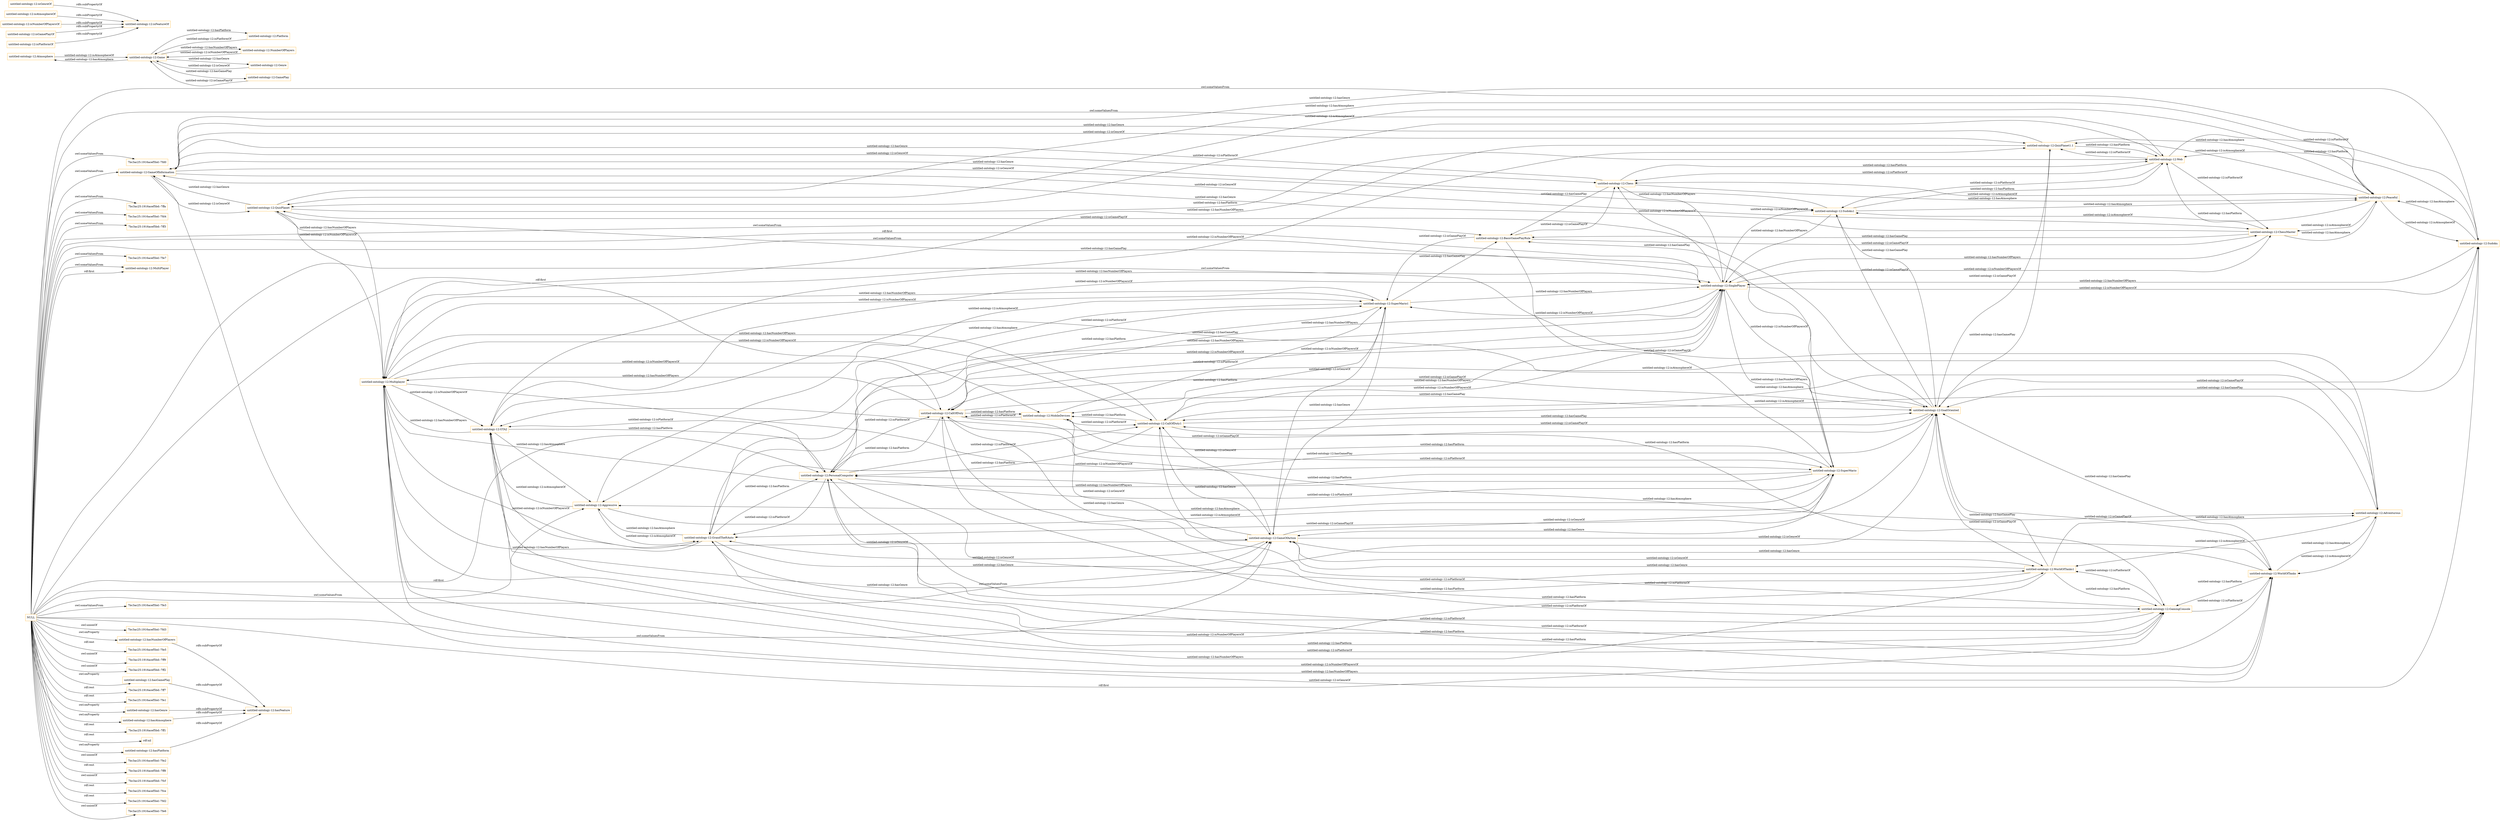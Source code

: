 digraph ar2dtool_diagram { 
rankdir=LR;
size="1501"
node [shape = rectangle, color="orange"]; "untitled-ontology-12:GameOfInformation" "untitled-ontology-12:Peaceful" "untitled-ontology-12:Atmosphere" "7bc3ac25:1916acef5bd:-7fd0" "untitled-ontology-12:BasicGamePlayRule" "7bc3ac25:1916acef5bd:-7ffa" "7bc3ac25:1916acef5bd:-7fd4" "untitled-ontology-12:QuizPlanet" "untitled-ontology-12:Platform" "7bc3ac25:1916acef5bd:-7ff3" "untitled-ontology-12:Web" "untitled-ontology-12:NumberOfPlayers" "untitled-ontology-12:MobileDevices" "untitled-ontology-12:Genre" "untitled-ontology-12:Aggressive" "untitled-ontology-12:Game" "untitled-ontology-12:GamePlay" "7bc3ac25:1916acef5bd:-7fe7" "untitled-ontology-12:MultiPlayer" "untitled-ontology-12:CallOfDuty" "untitled-ontology-12:Sudoku" "untitled-ontology-12:Chess" "untitled-ontology-12:GoalOriented" "untitled-ontology-12:GrandTheftAuto" "untitled-ontology-12:Adventurous" "untitled-ontology-12:GamingConsole" "untitled-ontology-12:SinglePlayer" "7bc3ac25:1916acef5bd:-7fe3" "untitled-ontology-12:GameOfAction" "untitled-ontology-12:PersonalComputer" "untitled-ontology-12:WorldOfTanks" "untitled-ontology-12:SuperMario" ; /*classes style*/
	"NULL" -> "7bc3ac25:1916acef5bd:-7fd3" [ label = "owl:unionOf" ];
	"NULL" -> "untitled-ontology-12:hasPlatform" [ label = "owl:onProperty" ];
	"NULL" -> "7bc3ac25:1916acef5bd:-7fe5" [ label = "rdf:rest" ];
	"NULL" -> "untitled-ontology-12:Adventurous" [ label = "owl:someValuesFrom" ];
	"NULL" -> "7bc3ac25:1916acef5bd:-7ff9" [ label = "owl:unionOf" ];
	"NULL" -> "7bc3ac25:1916acef5bd:-7fd0" [ label = "owl:someValuesFrom" ];
	"NULL" -> "7bc3ac25:1916acef5bd:-7ff2" [ label = "owl:unionOf" ];
	"NULL" -> "untitled-ontology-12:Peaceful" [ label = "owl:someValuesFrom" ];
	"NULL" -> "untitled-ontology-12:MultiPlayer" [ label = "owl:someValuesFrom" ];
	"NULL" -> "untitled-ontology-12:Web" [ label = "owl:someValuesFrom" ];
	"NULL" -> "untitled-ontology-12:MultiPlayer" [ label = "rdf:first" ];
	"NULL" -> "untitled-ontology-12:hasNumberOfPlayers" [ label = "owl:onProperty" ];
	"NULL" -> "7bc3ac25:1916acef5bd:-7ff3" [ label = "owl:someValuesFrom" ];
	"NULL" -> "7bc3ac25:1916acef5bd:-7fd4" [ label = "owl:someValuesFrom" ];
	"NULL" -> "untitled-ontology-12:GameOfInformation" [ label = "owl:someValuesFrom" ];
	"NULL" -> "7bc3ac25:1916acef5bd:-7ff7" [ label = "rdf:rest" ];
	"NULL" -> "untitled-ontology-12:Aggressive" [ label = "owl:someValuesFrom" ];
	"NULL" -> "7bc3ac25:1916acef5bd:-7fe1" [ label = "rdf:rest" ];
	"NULL" -> "untitled-ontology-12:MobileDevices" [ label = "rdf:first" ];
	"NULL" -> "untitled-ontology-12:BasicGamePlayRule" [ label = "owl:someValuesFrom" ];
	"NULL" -> "untitled-ontology-12:hasGamePlay" [ label = "owl:onProperty" ];
	"NULL" -> "7bc3ac25:1916acef5bd:-7fe7" [ label = "owl:someValuesFrom" ];
	"NULL" -> "untitled-ontology-12:hasGenre" [ label = "owl:onProperty" ];
	"NULL" -> "7bc3ac25:1916acef5bd:-7ff1" [ label = "rdf:rest" ];
	"NULL" -> "7bc3ac25:1916acef5bd:-7ffa" [ label = "owl:someValuesFrom" ];
	"NULL" -> "rdf:nil" [ label = "rdf:rest" ];
	"NULL" -> "untitled-ontology-12:SinglePlayer" [ label = "owl:someValuesFrom" ];
	"NULL" -> "untitled-ontology-12:GoalOriented" [ label = "owl:someValuesFrom" ];
	"NULL" -> "untitled-ontology-12:GameOfAction" [ label = "owl:someValuesFrom" ];
	"NULL" -> "untitled-ontology-12:hasAtmosphere" [ label = "owl:onProperty" ];
	"NULL" -> "7bc3ac25:1916acef5bd:-7fe2" [ label = "owl:unionOf" ];
	"NULL" -> "7bc3ac25:1916acef5bd:-7ff8" [ label = "rdf:rest" ];
	"NULL" -> "untitled-ontology-12:GamingConsole" [ label = "rdf:first" ];
	"NULL" -> "7bc3ac25:1916acef5bd:-7fcf" [ label = "owl:unionOf" ];
	"NULL" -> "untitled-ontology-12:PersonalComputer" [ label = "rdf:first" ];
	"NULL" -> "7bc3ac25:1916acef5bd:-7fe3" [ label = "owl:someValuesFrom" ];
	"NULL" -> "untitled-ontology-12:SinglePlayer" [ label = "rdf:first" ];
	"NULL" -> "7bc3ac25:1916acef5bd:-7fce" [ label = "rdf:rest" ];
	"NULL" -> "7bc3ac25:1916acef5bd:-7fd2" [ label = "rdf:rest" ];
	"NULL" -> "7bc3ac25:1916acef5bd:-7fe6" [ label = "owl:unionOf" ];
	"untitled-ontology-12:Multiplayer" -> "untitled-ontology-12:SuperMario" [ label = "untitled-ontology-12:isNumberOfPlayersOf" ];
	"untitled-ontology-12:Multiplayer" -> "untitled-ontology-12:WorldOfTanks1" [ label = "untitled-ontology-12:isNumberOfPlayersOf" ];
	"untitled-ontology-12:Multiplayer" -> "untitled-ontology-12:WorldOfTanks" [ label = "untitled-ontology-12:isNumberOfPlayersOf" ];
	"untitled-ontology-12:Multiplayer" -> "untitled-ontology-12:SuperMario1" [ label = "untitled-ontology-12:isNumberOfPlayersOf" ];
	"untitled-ontology-12:Multiplayer" -> "untitled-ontology-12:QuizPlanet1.1" [ label = "untitled-ontology-12:isNumberOfPlayersOf" ];
	"untitled-ontology-12:Multiplayer" -> "untitled-ontology-12:GrandTheftAuto" [ label = "untitled-ontology-12:isNumberOfPlayersOf" ];
	"untitled-ontology-12:Multiplayer" -> "untitled-ontology-12:CallOfDuty1" [ label = "untitled-ontology-12:isNumberOfPlayersOf" ];
	"untitled-ontology-12:Multiplayer" -> "untitled-ontology-12:GTA2" [ label = "untitled-ontology-12:isNumberOfPlayersOf" ];
	"untitled-ontology-12:Multiplayer" -> "untitled-ontology-12:QuizPlanet" [ label = "untitled-ontology-12:isNumberOfPlayersOf" ];
	"untitled-ontology-12:Multiplayer" -> "untitled-ontology-12:CallOfDuty" [ label = "untitled-ontology-12:isNumberOfPlayersOf" ];
	"untitled-ontology-12:Adventurous" -> "untitled-ontology-12:WorldOfTanks1" [ label = "untitled-ontology-12:isAtmosphereOf" ];
	"untitled-ontology-12:Adventurous" -> "untitled-ontology-12:WorldOfTanks" [ label = "untitled-ontology-12:isAtmosphereOf" ];
	"untitled-ontology-12:Adventurous" -> "untitled-ontology-12:CallOfDuty1" [ label = "untitled-ontology-12:isAtmosphereOf" ];
	"untitled-ontology-12:Adventurous" -> "untitled-ontology-12:CallOfDuty" [ label = "untitled-ontology-12:isAtmosphereOf" ];
	"untitled-ontology-12:GTA2" -> "untitled-ontology-12:Multiplayer" [ label = "untitled-ontology-12:hasNumberOfPlayers" ];
	"untitled-ontology-12:GTA2" -> "untitled-ontology-12:GoalOriented" [ label = "untitled-ontology-12:hasGamePlay" ];
	"untitled-ontology-12:GTA2" -> "untitled-ontology-12:Aggressive" [ label = "untitled-ontology-12:hasAtmosphere" ];
	"untitled-ontology-12:GTA2" -> "untitled-ontology-12:PersonalComputer" [ label = "untitled-ontology-12:hasPlatform" ];
	"untitled-ontology-12:GTA2" -> "untitled-ontology-12:SinglePlayer" [ label = "untitled-ontology-12:hasNumberOfPlayers" ];
	"untitled-ontology-12:GTA2" -> "untitled-ontology-12:GamingConsole" [ label = "untitled-ontology-12:hasPlatform" ];
	"untitled-ontology-12:GTA2" -> "untitled-ontology-12:GameOfAction" [ label = "untitled-ontology-12:hasGenre" ];
	"untitled-ontology-12:Peaceful" -> "untitled-ontology-12:ChessMaster" [ label = "untitled-ontology-12:isAtmosphereOf" ];
	"untitled-ontology-12:Peaceful" -> "untitled-ontology-12:QuizPlanet1.1" [ label = "untitled-ontology-12:isAtmosphereOf" ];
	"untitled-ontology-12:Peaceful" -> "untitled-ontology-12:Chess" [ label = "untitled-ontology-12:isAtmosphereOf" ];
	"untitled-ontology-12:Peaceful" -> "untitled-ontology-12:QuizPlanet" [ label = "untitled-ontology-12:isAtmosphereOf" ];
	"untitled-ontology-12:Peaceful" -> "untitled-ontology-12:Sudoku" [ label = "untitled-ontology-12:isAtmosphereOf" ];
	"untitled-ontology-12:Peaceful" -> "untitled-ontology-12:Sudoku1" [ label = "untitled-ontology-12:isAtmosphereOf" ];
	"untitled-ontology-12:GoalOriented" -> "untitled-ontology-12:QuizPlanet" [ label = "untitled-ontology-12:isGamePlayOf" ];
	"untitled-ontology-12:GoalOriented" -> "untitled-ontology-12:Sudoku" [ label = "untitled-ontology-12:isGamePlayOf" ];
	"untitled-ontology-12:GoalOriented" -> "untitled-ontology-12:Sudoku1" [ label = "untitled-ontology-12:isGamePlayOf" ];
	"untitled-ontology-12:GoalOriented" -> "untitled-ontology-12:CallOfDuty" [ label = "untitled-ontology-12:isGamePlayOf" ];
	"untitled-ontology-12:GoalOriented" -> "untitled-ontology-12:CallOfDuty1" [ label = "untitled-ontology-12:isGamePlayOf" ];
	"untitled-ontology-12:GoalOriented" -> "untitled-ontology-12:WorldOfTanks1" [ label = "untitled-ontology-12:isGamePlayOf" ];
	"untitled-ontology-12:GoalOriented" -> "untitled-ontology-12:QuizPlanet1.1" [ label = "untitled-ontology-12:isGamePlayOf" ];
	"untitled-ontology-12:GoalOriented" -> "untitled-ontology-12:GTA2" [ label = "untitled-ontology-12:isGamePlayOf" ];
	"untitled-ontology-12:GoalOriented" -> "untitled-ontology-12:GrandTheftAuto" [ label = "untitled-ontology-12:isGamePlayOf" ];
	"untitled-ontology-12:GoalOriented" -> "untitled-ontology-12:WorldOfTanks" [ label = "untitled-ontology-12:isGamePlayOf" ];
	"untitled-ontology-12:CallOfDuty1" -> "untitled-ontology-12:Adventurous" [ label = "untitled-ontology-12:hasAtmosphere" ];
	"untitled-ontology-12:CallOfDuty1" -> "untitled-ontology-12:SinglePlayer" [ label = "untitled-ontology-12:hasNumberOfPlayers" ];
	"untitled-ontology-12:CallOfDuty1" -> "untitled-ontology-12:GameOfAction" [ label = "untitled-ontology-12:hasGenre" ];
	"untitled-ontology-12:CallOfDuty1" -> "untitled-ontology-12:GoalOriented" [ label = "untitled-ontology-12:hasGamePlay" ];
	"untitled-ontology-12:CallOfDuty1" -> "untitled-ontology-12:GamingConsole" [ label = "untitled-ontology-12:hasPlatform" ];
	"untitled-ontology-12:CallOfDuty1" -> "untitled-ontology-12:PersonalComputer" [ label = "untitled-ontology-12:hasPlatform" ];
	"untitled-ontology-12:CallOfDuty1" -> "untitled-ontology-12:Multiplayer" [ label = "untitled-ontology-12:hasNumberOfPlayers" ];
	"untitled-ontology-12:CallOfDuty1" -> "untitled-ontology-12:MobileDevices" [ label = "untitled-ontology-12:hasPlatform" ];
	"untitled-ontology-12:SinglePlayer" -> "untitled-ontology-12:SuperMario" [ label = "untitled-ontology-12:isNumberOfPlayersOf" ];
	"untitled-ontology-12:SinglePlayer" -> "untitled-ontology-12:CallOfDuty" [ label = "untitled-ontology-12:isNumberOfPlayersOf" ];
	"untitled-ontology-12:SinglePlayer" -> "untitled-ontology-12:Chess" [ label = "untitled-ontology-12:isNumberOfPlayersOf" ];
	"untitled-ontology-12:SinglePlayer" -> "untitled-ontology-12:SuperMario1" [ label = "untitled-ontology-12:isNumberOfPlayersOf" ];
	"untitled-ontology-12:SinglePlayer" -> "untitled-ontology-12:CallOfDuty1" [ label = "untitled-ontology-12:isNumberOfPlayersOf" ];
	"untitled-ontology-12:SinglePlayer" -> "untitled-ontology-12:GTA2" [ label = "untitled-ontology-12:isNumberOfPlayersOf" ];
	"untitled-ontology-12:SinglePlayer" -> "untitled-ontology-12:GrandTheftAuto" [ label = "untitled-ontology-12:isNumberOfPlayersOf" ];
	"untitled-ontology-12:SinglePlayer" -> "untitled-ontology-12:Sudoku1" [ label = "untitled-ontology-12:isNumberOfPlayersOf" ];
	"untitled-ontology-12:SinglePlayer" -> "untitled-ontology-12:ChessMaster" [ label = "untitled-ontology-12:isNumberOfPlayersOf" ];
	"untitled-ontology-12:SinglePlayer" -> "untitled-ontology-12:Sudoku" [ label = "untitled-ontology-12:isNumberOfPlayersOf" ];
	"untitled-ontology-12:QuizPlanet1.1" -> "untitled-ontology-12:Web" [ label = "untitled-ontology-12:hasPlatform" ];
	"untitled-ontology-12:QuizPlanet1.1" -> "untitled-ontology-12:Peaceful" [ label = "untitled-ontology-12:hasAtmosphere" ];
	"untitled-ontology-12:QuizPlanet1.1" -> "untitled-ontology-12:Multiplayer" [ label = "untitled-ontology-12:hasNumberOfPlayers" ];
	"untitled-ontology-12:QuizPlanet1.1" -> "untitled-ontology-12:GoalOriented" [ label = "untitled-ontology-12:hasGamePlay" ];
	"untitled-ontology-12:QuizPlanet1.1" -> "untitled-ontology-12:GameOfInformation" [ label = "untitled-ontology-12:hasGenre" ];
	"untitled-ontology-12:Aggressive" -> "untitled-ontology-12:SuperMario1" [ label = "untitled-ontology-12:isAtmosphereOf" ];
	"untitled-ontology-12:Aggressive" -> "untitled-ontology-12:SuperMario" [ label = "untitled-ontology-12:isAtmosphereOf" ];
	"untitled-ontology-12:Aggressive" -> "untitled-ontology-12:GrandTheftAuto" [ label = "untitled-ontology-12:isAtmosphereOf" ];
	"untitled-ontology-12:Aggressive" -> "untitled-ontology-12:GTA2" [ label = "untitled-ontology-12:isAtmosphereOf" ];
	"untitled-ontology-12:isGenreOf" -> "untitled-ontology-12:isFeatureOf" [ label = "rdfs:subPropertyOf" ];
	"untitled-ontology-12:Chess" -> "untitled-ontology-12:SinglePlayer" [ label = "untitled-ontology-12:hasNumberOfPlayers" ];
	"untitled-ontology-12:Chess" -> "untitled-ontology-12:Web" [ label = "untitled-ontology-12:hasPlatform" ];
	"untitled-ontology-12:Chess" -> "untitled-ontology-12:BasicGamePlayRule" [ label = "untitled-ontology-12:hasGamePlay" ];
	"untitled-ontology-12:Chess" -> "untitled-ontology-12:GameOfInformation" [ label = "untitled-ontology-12:hasGenre" ];
	"untitled-ontology-12:Chess" -> "untitled-ontology-12:Peaceful" [ label = "untitled-ontology-12:hasAtmosphere" ];
	"untitled-ontology-12:SuperMario1" -> "untitled-ontology-12:BasicGamePlayRule" [ label = "untitled-ontology-12:hasGamePlay" ];
	"untitled-ontology-12:SuperMario1" -> "untitled-ontology-12:Multiplayer" [ label = "untitled-ontology-12:hasNumberOfPlayers" ];
	"untitled-ontology-12:SuperMario1" -> "untitled-ontology-12:SinglePlayer" [ label = "untitled-ontology-12:hasNumberOfPlayers" ];
	"untitled-ontology-12:SuperMario1" -> "untitled-ontology-12:PersonalComputer" [ label = "untitled-ontology-12:hasPlatform" ];
	"untitled-ontology-12:SuperMario1" -> "untitled-ontology-12:Aggressive" [ label = "untitled-ontology-12:hasAtmosphere" ];
	"untitled-ontology-12:SuperMario1" -> "untitled-ontology-12:MobileDevices" [ label = "untitled-ontology-12:hasPlatform" ];
	"untitled-ontology-12:SuperMario1" -> "untitled-ontology-12:GameOfAction" [ label = "untitled-ontology-12:hasGenre" ];
	"untitled-ontology-12:QuizPlanet" -> "untitled-ontology-12:Multiplayer" [ label = "untitled-ontology-12:hasNumberOfPlayers" ];
	"untitled-ontology-12:QuizPlanet" -> "untitled-ontology-12:Web" [ label = "untitled-ontology-12:hasPlatform" ];
	"untitled-ontology-12:QuizPlanet" -> "untitled-ontology-12:GoalOriented" [ label = "untitled-ontology-12:hasGamePlay" ];
	"untitled-ontology-12:QuizPlanet" -> "untitled-ontology-12:GameOfInformation" [ label = "untitled-ontology-12:hasGenre" ];
	"untitled-ontology-12:QuizPlanet" -> "untitled-ontology-12:Peaceful" [ label = "untitled-ontology-12:hasAtmosphere" ];
	"untitled-ontology-12:hasPlatform" -> "untitled-ontology-12:hasFeature" [ label = "rdfs:subPropertyOf" ];
	"untitled-ontology-12:SuperMario" -> "untitled-ontology-12:GameOfAction" [ label = "untitled-ontology-12:hasGenre" ];
	"untitled-ontology-12:SuperMario" -> "untitled-ontology-12:BasicGamePlayRule" [ label = "untitled-ontology-12:hasGamePlay" ];
	"untitled-ontology-12:SuperMario" -> "untitled-ontology-12:SinglePlayer" [ label = "untitled-ontology-12:hasNumberOfPlayers" ];
	"untitled-ontology-12:SuperMario" -> "untitled-ontology-12:Multiplayer" [ label = "untitled-ontology-12:hasNumberOfPlayers" ];
	"untitled-ontology-12:SuperMario" -> "untitled-ontology-12:MobileDevices" [ label = "untitled-ontology-12:hasPlatform" ];
	"untitled-ontology-12:SuperMario" -> "untitled-ontology-12:PersonalComputer" [ label = "untitled-ontology-12:hasPlatform" ];
	"untitled-ontology-12:SuperMario" -> "untitled-ontology-12:Aggressive" [ label = "untitled-ontology-12:hasAtmosphere" ];
	"untitled-ontology-12:Sudoku1" -> "untitled-ontology-12:Web" [ label = "untitled-ontology-12:hasPlatform" ];
	"untitled-ontology-12:Sudoku1" -> "untitled-ontology-12:SinglePlayer" [ label = "untitled-ontology-12:hasNumberOfPlayers" ];
	"untitled-ontology-12:Sudoku1" -> "untitled-ontology-12:Peaceful" [ label = "untitled-ontology-12:hasAtmosphere" ];
	"untitled-ontology-12:Sudoku1" -> "untitled-ontology-12:GoalOriented" [ label = "untitled-ontology-12:hasGamePlay" ];
	"untitled-ontology-12:Sudoku1" -> "untitled-ontology-12:GameOfInformation" [ label = "untitled-ontology-12:hasGenre" ];
	"untitled-ontology-12:MobileDevices" -> "untitled-ontology-12:SuperMario1" [ label = "untitled-ontology-12:isPlatformOf" ];
	"untitled-ontology-12:MobileDevices" -> "untitled-ontology-12:SuperMario" [ label = "untitled-ontology-12:isPlatformOf" ];
	"untitled-ontology-12:MobileDevices" -> "untitled-ontology-12:CallOfDuty1" [ label = "untitled-ontology-12:isPlatformOf" ];
	"untitled-ontology-12:MobileDevices" -> "untitled-ontology-12:CallOfDuty" [ label = "untitled-ontology-12:isPlatformOf" ];
	"untitled-ontology-12:GameOfAction" -> "untitled-ontology-12:GTA2" [ label = "untitled-ontology-12:isGenreOf" ];
	"untitled-ontology-12:GameOfAction" -> "untitled-ontology-12:CallOfDuty" [ label = "untitled-ontology-12:isGenreOf" ];
	"untitled-ontology-12:GameOfAction" -> "untitled-ontology-12:SuperMario1" [ label = "untitled-ontology-12:isGenreOf" ];
	"untitled-ontology-12:GameOfAction" -> "untitled-ontology-12:CallOfDuty1" [ label = "untitled-ontology-12:isGenreOf" ];
	"untitled-ontology-12:GameOfAction" -> "untitled-ontology-12:WorldOfTanks" [ label = "untitled-ontology-12:isGenreOf" ];
	"untitled-ontology-12:GameOfAction" -> "untitled-ontology-12:SuperMario" [ label = "untitled-ontology-12:isGenreOf" ];
	"untitled-ontology-12:GameOfAction" -> "untitled-ontology-12:WorldOfTanks1" [ label = "untitled-ontology-12:isGenreOf" ];
	"untitled-ontology-12:GameOfAction" -> "untitled-ontology-12:GrandTheftAuto" [ label = "untitled-ontology-12:isGenreOf" ];
	"untitled-ontology-12:isAtmosphereOf" -> "untitled-ontology-12:isFeatureOf" [ label = "rdfs:subPropertyOf" ];
	"untitled-ontology-12:ChessMaster" -> "untitled-ontology-12:Web" [ label = "untitled-ontology-12:hasPlatform" ];
	"untitled-ontology-12:ChessMaster" -> "untitled-ontology-12:SinglePlayer" [ label = "untitled-ontology-12:hasNumberOfPlayers" ];
	"untitled-ontology-12:ChessMaster" -> "untitled-ontology-12:Peaceful" [ label = "untitled-ontology-12:hasAtmosphere" ];
	"untitled-ontology-12:ChessMaster" -> "untitled-ontology-12:GameOfInformation" [ label = "untitled-ontology-12:hasGenre" ];
	"untitled-ontology-12:ChessMaster" -> "untitled-ontology-12:BasicGamePlayRule" [ label = "untitled-ontology-12:hasGamePlay" ];
	"untitled-ontology-12:CallOfDuty" -> "untitled-ontology-12:GamingConsole" [ label = "untitled-ontology-12:hasPlatform" ];
	"untitled-ontology-12:CallOfDuty" -> "untitled-ontology-12:SinglePlayer" [ label = "untitled-ontology-12:hasNumberOfPlayers" ];
	"untitled-ontology-12:CallOfDuty" -> "untitled-ontology-12:Multiplayer" [ label = "untitled-ontology-12:hasNumberOfPlayers" ];
	"untitled-ontology-12:CallOfDuty" -> "untitled-ontology-12:Adventurous" [ label = "untitled-ontology-12:hasAtmosphere" ];
	"untitled-ontology-12:CallOfDuty" -> "untitled-ontology-12:PersonalComputer" [ label = "untitled-ontology-12:hasPlatform" ];
	"untitled-ontology-12:CallOfDuty" -> "untitled-ontology-12:GameOfAction" [ label = "untitled-ontology-12:hasGenre" ];
	"untitled-ontology-12:CallOfDuty" -> "untitled-ontology-12:GoalOriented" [ label = "untitled-ontology-12:hasGamePlay" ];
	"untitled-ontology-12:CallOfDuty" -> "untitled-ontology-12:MobileDevices" [ label = "untitled-ontology-12:hasPlatform" ];
	"untitled-ontology-12:hasNumberOfPlayers" -> "untitled-ontology-12:hasFeature" [ label = "rdfs:subPropertyOf" ];
	"untitled-ontology-12:Sudoku" -> "untitled-ontology-12:Web" [ label = "untitled-ontology-12:hasPlatform" ];
	"untitled-ontology-12:Sudoku" -> "untitled-ontology-12:GoalOriented" [ label = "untitled-ontology-12:hasGamePlay" ];
	"untitled-ontology-12:Sudoku" -> "untitled-ontology-12:SinglePlayer" [ label = "untitled-ontology-12:hasNumberOfPlayers" ];
	"untitled-ontology-12:Sudoku" -> "untitled-ontology-12:Peaceful" [ label = "untitled-ontology-12:hasAtmosphere" ];
	"untitled-ontology-12:Sudoku" -> "untitled-ontology-12:GameOfInformation" [ label = "untitled-ontology-12:hasGenre" ];
	"untitled-ontology-12:hasGenre" -> "untitled-ontology-12:hasFeature" [ label = "rdfs:subPropertyOf" ];
	"untitled-ontology-12:WorldOfTanks" -> "untitled-ontology-12:Multiplayer" [ label = "untitled-ontology-12:hasNumberOfPlayers" ];
	"untitled-ontology-12:WorldOfTanks" -> "untitled-ontology-12:GoalOriented" [ label = "untitled-ontology-12:hasGamePlay" ];
	"untitled-ontology-12:WorldOfTanks" -> "untitled-ontology-12:PersonalComputer" [ label = "untitled-ontology-12:hasPlatform" ];
	"untitled-ontology-12:WorldOfTanks" -> "untitled-ontology-12:Adventurous" [ label = "untitled-ontology-12:hasAtmosphere" ];
	"untitled-ontology-12:WorldOfTanks" -> "untitled-ontology-12:GameOfAction" [ label = "untitled-ontology-12:hasGenre" ];
	"untitled-ontology-12:WorldOfTanks" -> "untitled-ontology-12:GamingConsole" [ label = "untitled-ontology-12:hasPlatform" ];
	"untitled-ontology-12:GrandTheftAuto" -> "untitled-ontology-12:GameOfAction" [ label = "untitled-ontology-12:hasGenre" ];
	"untitled-ontology-12:GrandTheftAuto" -> "untitled-ontology-12:GoalOriented" [ label = "untitled-ontology-12:hasGamePlay" ];
	"untitled-ontology-12:GrandTheftAuto" -> "untitled-ontology-12:GamingConsole" [ label = "untitled-ontology-12:hasPlatform" ];
	"untitled-ontology-12:GrandTheftAuto" -> "untitled-ontology-12:Multiplayer" [ label = "untitled-ontology-12:hasNumberOfPlayers" ];
	"untitled-ontology-12:GrandTheftAuto" -> "untitled-ontology-12:PersonalComputer" [ label = "untitled-ontology-12:hasPlatform" ];
	"untitled-ontology-12:GrandTheftAuto" -> "untitled-ontology-12:SinglePlayer" [ label = "untitled-ontology-12:hasNumberOfPlayers" ];
	"untitled-ontology-12:GrandTheftAuto" -> "untitled-ontology-12:Aggressive" [ label = "untitled-ontology-12:hasAtmosphere" ];
	"untitled-ontology-12:hasAtmosphere" -> "untitled-ontology-12:hasFeature" [ label = "rdfs:subPropertyOf" ];
	"untitled-ontology-12:isNumberOfPlayersOf" -> "untitled-ontology-12:isFeatureOf" [ label = "rdfs:subPropertyOf" ];
	"untitled-ontology-12:Web" -> "untitled-ontology-12:ChessMaster" [ label = "untitled-ontology-12:isPlatformOf" ];
	"untitled-ontology-12:Web" -> "untitled-ontology-12:Sudoku1" [ label = "untitled-ontology-12:isPlatformOf" ];
	"untitled-ontology-12:Web" -> "untitled-ontology-12:Sudoku" [ label = "untitled-ontology-12:isPlatformOf" ];
	"untitled-ontology-12:Web" -> "untitled-ontology-12:QuizPlanet" [ label = "untitled-ontology-12:isPlatformOf" ];
	"untitled-ontology-12:Web" -> "untitled-ontology-12:Chess" [ label = "untitled-ontology-12:isPlatformOf" ];
	"untitled-ontology-12:Web" -> "untitled-ontology-12:QuizPlanet1.1" [ label = "untitled-ontology-12:isPlatformOf" ];
	"untitled-ontology-12:isGamePlayOf" -> "untitled-ontology-12:isFeatureOf" [ label = "rdfs:subPropertyOf" ];
	"untitled-ontology-12:PersonalComputer" -> "untitled-ontology-12:WorldOfTanks" [ label = "untitled-ontology-12:isPlatformOf" ];
	"untitled-ontology-12:PersonalComputer" -> "untitled-ontology-12:GTA2" [ label = "untitled-ontology-12:isPlatformOf" ];
	"untitled-ontology-12:PersonalComputer" -> "untitled-ontology-12:GrandTheftAuto" [ label = "untitled-ontology-12:isPlatformOf" ];
	"untitled-ontology-12:PersonalComputer" -> "untitled-ontology-12:CallOfDuty1" [ label = "untitled-ontology-12:isPlatformOf" ];
	"untitled-ontology-12:PersonalComputer" -> "untitled-ontology-12:WorldOfTanks1" [ label = "untitled-ontology-12:isPlatformOf" ];
	"untitled-ontology-12:PersonalComputer" -> "untitled-ontology-12:SuperMario1" [ label = "untitled-ontology-12:isPlatformOf" ];
	"untitled-ontology-12:PersonalComputer" -> "untitled-ontology-12:CallOfDuty" [ label = "untitled-ontology-12:isPlatformOf" ];
	"untitled-ontology-12:PersonalComputer" -> "untitled-ontology-12:SuperMario" [ label = "untitled-ontology-12:isPlatformOf" ];
	"untitled-ontology-12:GamingConsole" -> "untitled-ontology-12:GTA2" [ label = "untitled-ontology-12:isPlatformOf" ];
	"untitled-ontology-12:GamingConsole" -> "untitled-ontology-12:CallOfDuty1" [ label = "untitled-ontology-12:isPlatformOf" ];
	"untitled-ontology-12:GamingConsole" -> "untitled-ontology-12:GrandTheftAuto" [ label = "untitled-ontology-12:isPlatformOf" ];
	"untitled-ontology-12:GamingConsole" -> "untitled-ontology-12:CallOfDuty" [ label = "untitled-ontology-12:isPlatformOf" ];
	"untitled-ontology-12:GamingConsole" -> "untitled-ontology-12:WorldOfTanks1" [ label = "untitled-ontology-12:isPlatformOf" ];
	"untitled-ontology-12:GamingConsole" -> "untitled-ontology-12:WorldOfTanks" [ label = "untitled-ontology-12:isPlatformOf" ];
	"untitled-ontology-12:isPlatformOf" -> "untitled-ontology-12:isFeatureOf" [ label = "rdfs:subPropertyOf" ];
	"untitled-ontology-12:GameOfInformation" -> "untitled-ontology-12:Sudoku1" [ label = "untitled-ontology-12:isGenreOf" ];
	"untitled-ontology-12:GameOfInformation" -> "untitled-ontology-12:Chess" [ label = "untitled-ontology-12:isGenreOf" ];
	"untitled-ontology-12:GameOfInformation" -> "untitled-ontology-12:ChessMaster" [ label = "untitled-ontology-12:isGenreOf" ];
	"untitled-ontology-12:GameOfInformation" -> "untitled-ontology-12:Sudoku" [ label = "untitled-ontology-12:isGenreOf" ];
	"untitled-ontology-12:GameOfInformation" -> "untitled-ontology-12:QuizPlanet" [ label = "untitled-ontology-12:isGenreOf" ];
	"untitled-ontology-12:GameOfInformation" -> "untitled-ontology-12:QuizPlanet1.1" [ label = "untitled-ontology-12:isGenreOf" ];
	"untitled-ontology-12:WorldOfTanks1" -> "untitled-ontology-12:PersonalComputer" [ label = "untitled-ontology-12:hasPlatform" ];
	"untitled-ontology-12:WorldOfTanks1" -> "untitled-ontology-12:GameOfAction" [ label = "untitled-ontology-12:hasGenre" ];
	"untitled-ontology-12:WorldOfTanks1" -> "untitled-ontology-12:GoalOriented" [ label = "untitled-ontology-12:hasGamePlay" ];
	"untitled-ontology-12:WorldOfTanks1" -> "untitled-ontology-12:GamingConsole" [ label = "untitled-ontology-12:hasPlatform" ];
	"untitled-ontology-12:WorldOfTanks1" -> "untitled-ontology-12:Multiplayer" [ label = "untitled-ontology-12:hasNumberOfPlayers" ];
	"untitled-ontology-12:WorldOfTanks1" -> "untitled-ontology-12:Adventurous" [ label = "untitled-ontology-12:hasAtmosphere" ];
	"untitled-ontology-12:hasGamePlay" -> "untitled-ontology-12:hasFeature" [ label = "rdfs:subPropertyOf" ];
	"untitled-ontology-12:BasicGamePlayRule" -> "untitled-ontology-12:SuperMario1" [ label = "untitled-ontology-12:isGamePlayOf" ];
	"untitled-ontology-12:BasicGamePlayRule" -> "untitled-ontology-12:SuperMario" [ label = "untitled-ontology-12:isGamePlayOf" ];
	"untitled-ontology-12:BasicGamePlayRule" -> "untitled-ontology-12:ChessMaster" [ label = "untitled-ontology-12:isGamePlayOf" ];
	"untitled-ontology-12:BasicGamePlayRule" -> "untitled-ontology-12:Chess" [ label = "untitled-ontology-12:isGamePlayOf" ];
	"untitled-ontology-12:NumberOfPlayers" -> "untitled-ontology-12:Game" [ label = "untitled-ontology-12:isNumberOfPlayersOf" ];
	"untitled-ontology-12:Game" -> "untitled-ontology-12:GamePlay" [ label = "untitled-ontology-12:hasGamePlay" ];
	"untitled-ontology-12:Game" -> "untitled-ontology-12:Genre" [ label = "untitled-ontology-12:hasGenre" ];
	"untitled-ontology-12:Game" -> "untitled-ontology-12:NumberOfPlayers" [ label = "untitled-ontology-12:hasNumberOfPlayers" ];
	"untitled-ontology-12:Game" -> "untitled-ontology-12:Platform" [ label = "untitled-ontology-12:hasPlatform" ];
	"untitled-ontology-12:Game" -> "untitled-ontology-12:Atmosphere" [ label = "untitled-ontology-12:hasAtmosphere" ];
	"untitled-ontology-12:Genre" -> "untitled-ontology-12:Game" [ label = "untitled-ontology-12:isGenreOf" ];
	"untitled-ontology-12:Atmosphere" -> "untitled-ontology-12:Game" [ label = "untitled-ontology-12:isAtmosphereOf" ];
	"untitled-ontology-12:Platform" -> "untitled-ontology-12:Game" [ label = "untitled-ontology-12:isPlatformOf" ];
	"untitled-ontology-12:GamePlay" -> "untitled-ontology-12:Game" [ label = "untitled-ontology-12:isGamePlayOf" ];

}
